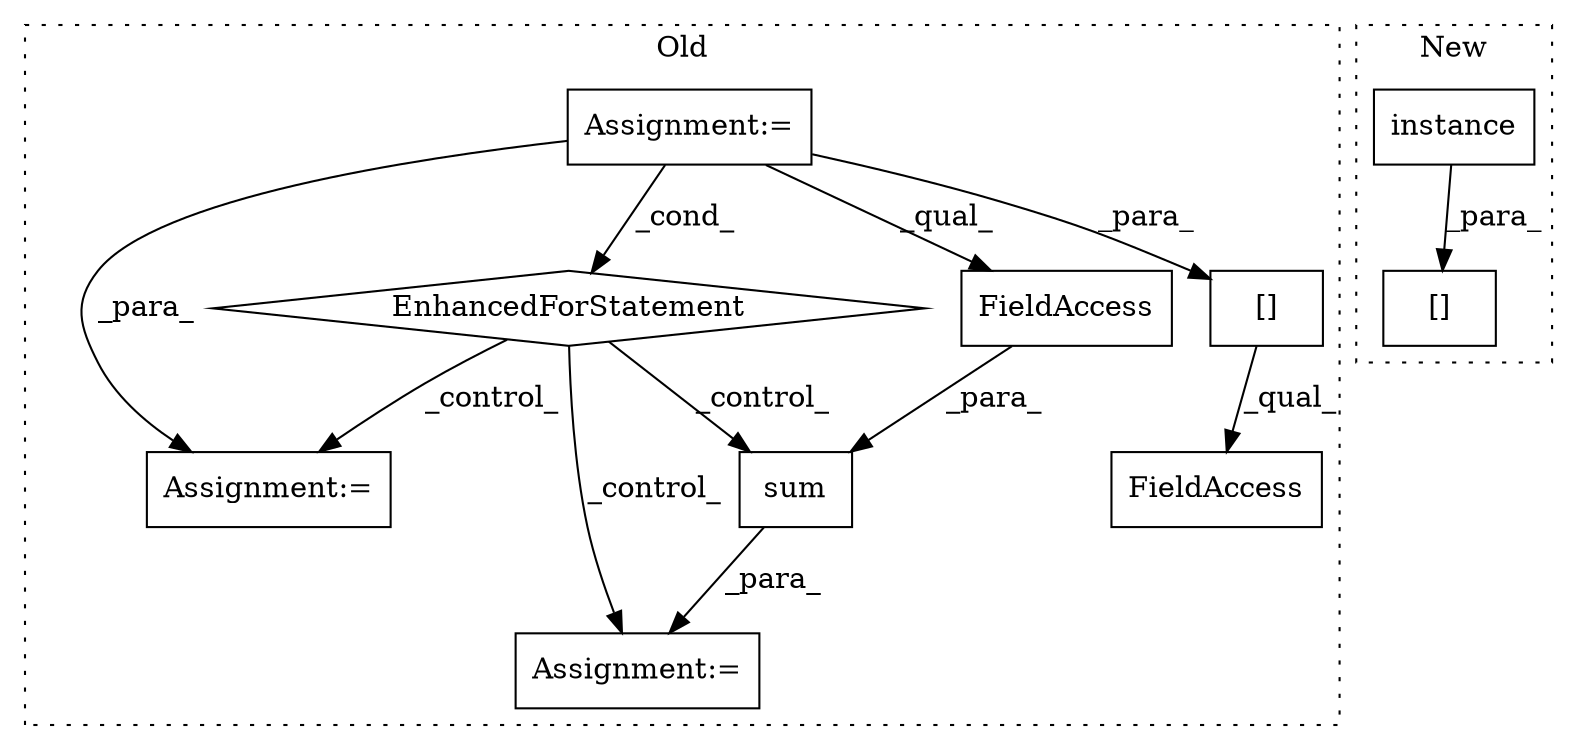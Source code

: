 digraph G {
subgraph cluster0 {
1 [label="EnhancedForStatement" a="70" s="345,429" l="53,2" shape="diamond"];
3 [label="Assignment:=" a="7" s="345,429" l="53,2" shape="box"];
4 [label="FieldAccess" a="22" s="549" l="33" shape="box"];
5 [label="Assignment:=" a="7" s="538" l="1" shape="box"];
6 [label="FieldAccess" a="22" s="469" l="44" shape="box"];
7 [label="Assignment:=" a="7" s="458" l="1" shape="box"];
8 [label="sum" a="32" s="465,513" l="4,1" shape="box"];
9 [label="[]" a="2" s="549,574" l="16,1" shape="box"];
label = "Old";
style="dotted";
}
subgraph cluster1 {
2 [label="instance" a="32" s="734" l="10" shape="box"];
10 [label="[]" a="2" s="721,744" l="7,1" shape="box"];
label = "New";
style="dotted";
}
1 -> 7 [label="_control_"];
1 -> 5 [label="_control_"];
1 -> 8 [label="_control_"];
2 -> 10 [label="_para_"];
3 -> 1 [label="_cond_"];
3 -> 5 [label="_para_"];
3 -> 6 [label="_qual_"];
3 -> 9 [label="_para_"];
6 -> 8 [label="_para_"];
8 -> 7 [label="_para_"];
9 -> 4 [label="_qual_"];
}